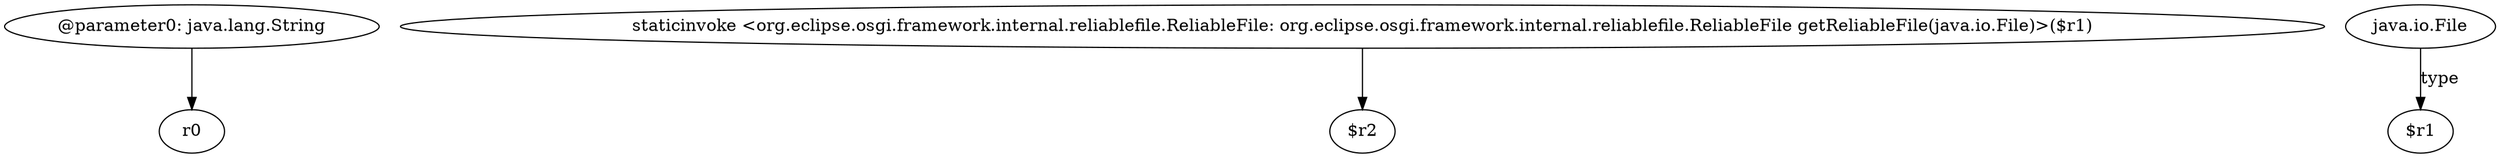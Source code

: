 digraph g {
0[label="@parameter0: java.lang.String"]
1[label="r0"]
0->1[label=""]
2[label="staticinvoke <org.eclipse.osgi.framework.internal.reliablefile.ReliableFile: org.eclipse.osgi.framework.internal.reliablefile.ReliableFile getReliableFile(java.io.File)>($r1)"]
3[label="$r2"]
2->3[label=""]
4[label="java.io.File"]
5[label="$r1"]
4->5[label="type"]
}
